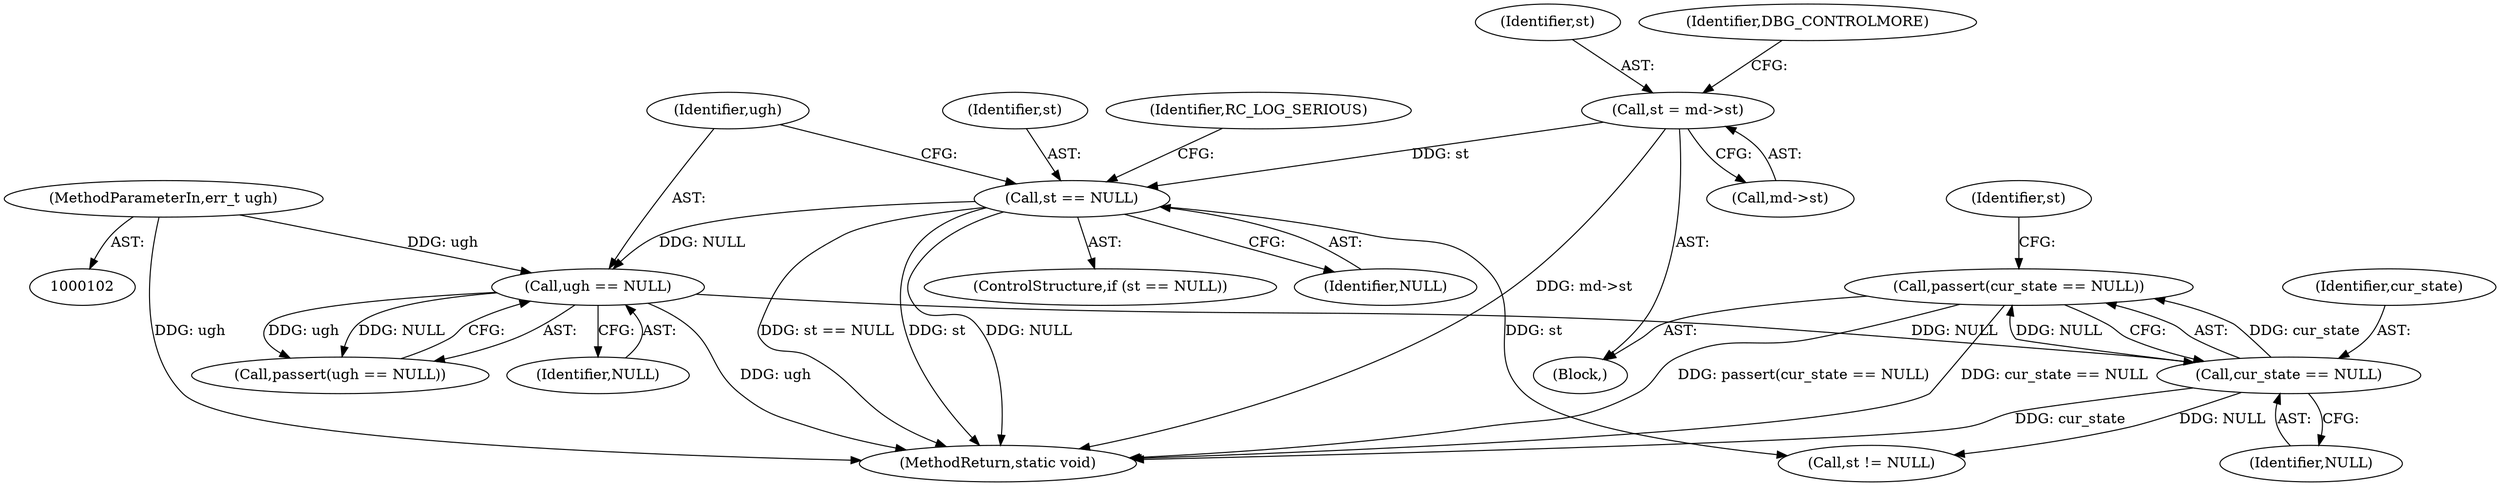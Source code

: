 digraph "0_libreswan_2899351224fe2940aec37d7656e1e392c0fe07f0_2@API" {
"1000151" [label="(Call,passert(cur_state == NULL))"];
"1000152" [label="(Call,cur_state == NULL)"];
"1000148" [label="(Call,ugh == NULL)"];
"1000105" [label="(MethodParameterIn,err_t ugh)"];
"1000130" [label="(Call,st == NULL)"];
"1000119" [label="(Call,st = md->st)"];
"1000131" [label="(Identifier,st)"];
"1000151" [label="(Call,passert(cur_state == NULL))"];
"1000120" [label="(Identifier,st)"];
"1000153" [label="(Identifier,cur_state)"];
"1000150" [label="(Identifier,NULL)"];
"1000152" [label="(Call,cur_state == NULL)"];
"1000106" [label="(Block,)"];
"1000156" [label="(Call,st != NULL)"];
"1000130" [label="(Call,st == NULL)"];
"1000121" [label="(Call,md->st)"];
"1000132" [label="(Identifier,NULL)"];
"1000126" [label="(Identifier,DBG_CONTROLMORE)"];
"1000135" [label="(Identifier,RC_LOG_SERIOUS)"];
"1000154" [label="(Identifier,NULL)"];
"1000157" [label="(Identifier,st)"];
"1000105" [label="(MethodParameterIn,err_t ugh)"];
"1000147" [label="(Call,passert(ugh == NULL))"];
"1000149" [label="(Identifier,ugh)"];
"1000119" [label="(Call,st = md->st)"];
"1000205" [label="(MethodReturn,static void)"];
"1000148" [label="(Call,ugh == NULL)"];
"1000129" [label="(ControlStructure,if (st == NULL))"];
"1000151" -> "1000106"  [label="AST: "];
"1000151" -> "1000152"  [label="CFG: "];
"1000152" -> "1000151"  [label="AST: "];
"1000157" -> "1000151"  [label="CFG: "];
"1000151" -> "1000205"  [label="DDG: passert(cur_state == NULL)"];
"1000151" -> "1000205"  [label="DDG: cur_state == NULL"];
"1000152" -> "1000151"  [label="DDG: cur_state"];
"1000152" -> "1000151"  [label="DDG: NULL"];
"1000152" -> "1000154"  [label="CFG: "];
"1000153" -> "1000152"  [label="AST: "];
"1000154" -> "1000152"  [label="AST: "];
"1000152" -> "1000205"  [label="DDG: cur_state"];
"1000148" -> "1000152"  [label="DDG: NULL"];
"1000152" -> "1000156"  [label="DDG: NULL"];
"1000148" -> "1000147"  [label="AST: "];
"1000148" -> "1000150"  [label="CFG: "];
"1000149" -> "1000148"  [label="AST: "];
"1000150" -> "1000148"  [label="AST: "];
"1000147" -> "1000148"  [label="CFG: "];
"1000148" -> "1000205"  [label="DDG: ugh"];
"1000148" -> "1000147"  [label="DDG: ugh"];
"1000148" -> "1000147"  [label="DDG: NULL"];
"1000105" -> "1000148"  [label="DDG: ugh"];
"1000130" -> "1000148"  [label="DDG: NULL"];
"1000105" -> "1000102"  [label="AST: "];
"1000105" -> "1000205"  [label="DDG: ugh"];
"1000130" -> "1000129"  [label="AST: "];
"1000130" -> "1000132"  [label="CFG: "];
"1000131" -> "1000130"  [label="AST: "];
"1000132" -> "1000130"  [label="AST: "];
"1000135" -> "1000130"  [label="CFG: "];
"1000149" -> "1000130"  [label="CFG: "];
"1000130" -> "1000205"  [label="DDG: NULL"];
"1000130" -> "1000205"  [label="DDG: st == NULL"];
"1000130" -> "1000205"  [label="DDG: st"];
"1000119" -> "1000130"  [label="DDG: st"];
"1000130" -> "1000156"  [label="DDG: st"];
"1000119" -> "1000106"  [label="AST: "];
"1000119" -> "1000121"  [label="CFG: "];
"1000120" -> "1000119"  [label="AST: "];
"1000121" -> "1000119"  [label="AST: "];
"1000126" -> "1000119"  [label="CFG: "];
"1000119" -> "1000205"  [label="DDG: md->st"];
}
